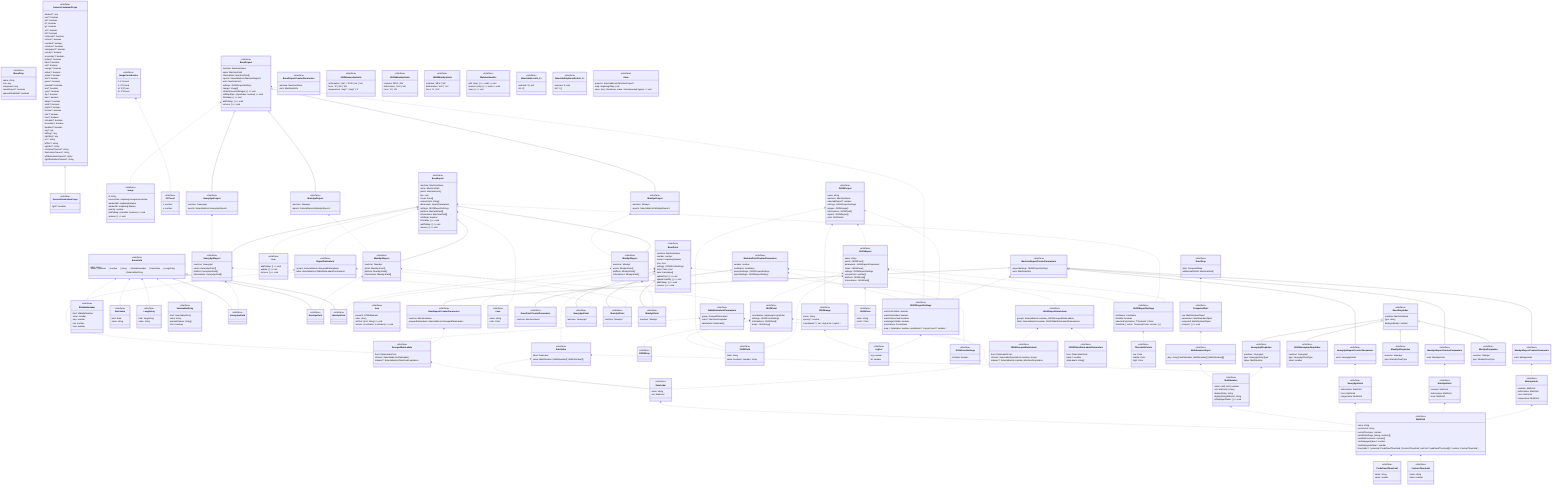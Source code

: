 classDiagram
class MenuProp {
  <<interface>>
  name: string
  icon: any
  component: any
  needsReport?: boolean
  openedOnMobile?: boolean
}



class GenericContainerProps {
  <<interface>>
  element?: any
  xxxl?: boolean
  xxl?: boolean
  xl?: boolean
  lg?: boolean
  sm?: boolean
  full?: boolean
  horizontal?: boolean
  vertical?: boolean
  rounded?: boolean
  colorless?: boolean
  transparent?: boolean
  primary?: boolean
  secondary?: boolean
  tertiary?: boolean
  black?: boolean
  red?: boolean
  orange?: boolean
  amber?: boolean
  yellow?: boolean
  lime?: boolean
  green?: boolean
  emerald?: boolean
  teal?: boolean
  cyan?: boolean
  sky?: boolean
  blue?: boolean
  indigo?: boolean
  violet?: boolean
  purple?: boolean
  fuchsia?: boolean
  pink?: boolean
  rose?: boolean
  clickable?: boolean
  focusable?: boolean
  disabled?: boolean
  svg?: any
  leftSvg?: any
  rightSvg?: any
  src?: string
  leftSrc?: string
  rightSrc?: string
  containerClasses?: string
  illustrationClasses?: string
  leftIllustrationClasses?: string
  rightIllustrationClasses?: string
}



class GenericIllustrationProps {
  <<interface>>
  right?: boolean
}

GenericContainerProps <|-- GenericIllustrationProps

class MathNumberObject {
  <<interface>>
  [key: string]: MathNumber | MathNumber[] | MathNumber[][]
}
MathNumberObject <.. MathNumber


class ComputedData {
  <<interface>>
  raw: MathNumberObject
  parameters: MathNumberObject
  computed: MathNumberObject
  compute: #40;#41; =#62; void
}
ComputedData <.. MathNumberObject


class DataLabel {
  <<interface>>
  name: string
  unit: MathUnit
}
DataLabel <.. MathUnit


class DataValue {
  <<interface>>
  label: DataLabel
  value: MathNumber | MathNumber[] | MathNumber[][]
}
DataValue <.. DataLabel
DataValue <.. MathNumber


class BaseDrop {
  <<interface>>
  data: ComputedData
  additionnalFields: MachineField[]
}
BaseDrop <.. ComputedData


class JSONDrop {
  <<interface>>

}



class BaseField {
  <<interface>>
  label: string
  value: | boolean     | number     | string     | SlidableNumber     | DateValue     | LongString     | SelectableString
}
BaseField <.. SlidableNumber
BaseField <.. DateValue
BaseField <.. LongString
BaseField <.. SelectableString


class JSONField {
  <<interface>>
  label: string
  value: boolean | number | string
}



class SlidableNumber {
  <<interface>>
  kind: 'slidableNumber'
  value: number
  step: number
  min: number
  max: number
}



class DateValue {
  <<interface>>
  kind: 'date'
  value: string
}



class LongString {
  <<interface>>
  kind: 'longString'
  value: string
}



class SelectableString {
  <<interface>>
  kind: 'selectableString'
  value: string
  possibleValues: string[]
  strict: boolean
}



class HeavydynField {
  <<interface>>

}

BaseField <|-- HeavydynField

class MaxidynField {
  <<interface>>

}

BaseField <|-- MaxidynField

class MinidynField {
  <<interface>>

}

BaseField <|-- MinidynField

class Icon {
  <<interface>>
  element: HTMLElement
  color: string
  setText: #40;text: string#41; =#62; void
  setIcon: #40;iconName: IconName#41; =#62; void
}



class Image {
  <<interface>>
  id: string
  sourceData: mapboxgl.ImageSourceRaw
  markerNW: mapboxgl.Marker
  markerSE: mapboxgl.Marker
  opacity: number
  addToMap: #40;isVisible: boolean#41; =#62; void
  remove: #40;#41; =#62; void
}



class JSONImage {
  <<interface>>
  name: string
  opacity?: number
  coordinates?: #123;     nw: LngLat     se: LngLat   #125;
}
JSONImage <.. LngLat


class ImageCoordinates {
  <<interface>>
  tl: XYCoord
  tr: XYCoord
  bl: XYCoord
  br: XYCoord
}
ImageCoordinates <.. XYCoord


class Line {
  <<interface>>
  addToMap: #40;#41; =#62; void
  update: #40;#41; =#62; void
  remove: #40;#41; =#62; void
}



class MathNumber {
  <<interface>>
  value: math.Unit | number
  unit: MathUnit | string
  displayString: string
  displayStringWithUnit: string
  toDisplayedValue: #40;#41; =#62; void
}
MathNumber <.. MathUnit


class MathUnit {
  <<interface>>
  name: string
  currentUnit: string
  currentPrecision: number
  possibleSettings: [string, number][]
  possiblePrecisions: number[]
  minDisplayedValue?: number
  maxDisplayedValue?: number
  thresholds?: #123;     selected: PredefinedThreshold | CustomThreshold | null     list: PredefinedThreshold[]     // custom: CustomThreshold   #125;
}
MathUnit <.. PredefinedThreshold
MathUnit <.. CustomThreshold


class BasePoint {
  <<interface>>
  machine: MachineName
  number: number
  marker: mapboxgl.Marker
  icon: Icon
  settings: JSONPointSettings
  zone: Zone | null
  data: DataValue[]
  updateText: #40;#41; =#62; void
  updateVisibility: #40;#41; =#62; void
  addToMap: #40;#41; =#62; void
  remove: #40;#41; =#62; void
}
BasePoint <.. Icon
BasePoint <.. JSONPointSettings
BasePoint <.. Zone
BasePoint <.. DataValue


class BasePointCreatorParameters {
  <<interface>>
  machine: MachineName
}

MachinePointCreatorParameters <|-- BasePointCreatorParameters

class JSONPoint {
  <<interface>>
  coordinates: mapboxgl.LngLatLike
  settings: JSONPointSettings
  informations: JSONField[]
  drops: JSONDrop[]
}
JSONPoint <.. JSONPointSettings
JSONPoint <.. JSONField
JSONPoint <.. JSONDrop


class JSONPointSettings {
  <<interface>>
  isVisible: boolean
}



class HeavydynPoint {
  <<interface>>
  machine: 'Heavydyn'
}

BasePoint <|-- HeavydynPoint

class MaxidynPoint {
  <<interface>>
  machine: 'Maxidyn'
}

BasePoint <|-- MaxidynPoint

class MinidynPoint {
  <<interface>>
  machine: 'Minidyn'
}

BasePoint <|-- MinidynPoint

class MachinePointCreatorParameters {
  <<interface>>
  number: number
  iconName: IconName
  projectSettings: JSONProjectSettings
  reportSettings: JSONReportSettings
}
MachinePointCreatorParameters <.. JSONProjectSettings
MachinePointCreatorParameters <.. JSONReportSettings


class BaseProject {
  <<interface>>
  machine: MachineName
  name: MachineField
  informations: MachineField[]
  reports: SelectableList#60;MachineReport#62;
  units: MachineUnits
  settings: JSONProjectSettings
  images: Image[]
  refreshLinesAndImages: #40;#41; =#62; void
  setMapStyle: #40;styleIndex: number#41; =#62; void
  fitOnMap: #40;#41; =#62; void
  addToMap: #40;#41; =#62; void
  remove: #40;#41; =#62; void
}
BaseProject <.. JSONProjectSettings
BaseProject <.. Image


class BaseProjectCreatorParameters {
  <<interface>>
  machine: MachineName
  units: MachineUnits
}



class JSONProject {
  <<interface>>
  name: string
  machine: MachineName
  selectedReport?: number
  settings: JSONProjectSettings
  images: JSONImage[]
  informations: JSONField[]
  reports: JSONReport[]
  units: JSONUnits
}
JSONProject <.. JSONProjectSettings
JSONProject <.. JSONImage
JSONProject <.. JSONField
JSONProject <.. JSONReport


class JSONProjectSettings {
  <<interface>>
  arePointsVisible: boolean
  arePointsLinked: boolean
  arePointsLocked: boolean
  areImagesVisible: boolean
  pointsState: PointsState
  map: #123;     styleIndex: number     coordinates?: LngLat     zoom?: number   #125;
}
JSONProjectSettings <.. LngLat


class HeavydynProject {
  <<interface>>
  machine: 'Heavydyn'
  reports: SelectableList#60;HeavydynReport#62;
}
HeavydynProject <.. HeavydynReport
BaseProject <|-- HeavydynProject

class HeavydynUnits {
  <<interface>>
  deformation: MathUnit
  force: MathUnit
  temperature: MathUnit
}
HeavydynUnits <.. MathUnit


class JSONHeavydynUnits {
  <<interface>>
  deformation: 'mm' | '1/100 mm' | 'um'
  force: 'N' | 'kN' | 'lbs'
  temperature: 'degC' | 'degF' | 'K'
}



class MaxidynProject {
  <<interface>>
  machine: 'Maxidyn'
  reports: SelectableList#60;MaxidynReport#62;
}
MaxidynProject <.. MaxidynReport
BaseProject <|-- MaxidynProject

class MaxidynUnits {
  <<interface>>
  modulus: MathUnit
  deformation: MathUnit
  force: MathUnit
}
MaxidynUnits <.. MathUnit


class JSONMaxidynUnits {
  <<interface>>
  modulus: 'MPa' | 'kN'
  deformation: 'mm' | 'um'
  force: 'N' | 'kN'
}



class MinidynProject {
  <<interface>>
  machine: 'Minidyn'
  reports: SelectableList#60;MinidynReport#62;
}
MinidynProject <.. MinidynReport
BaseProject <|-- MinidynProject

class MinidynUnits {
  <<interface>>
  modulus: MathUnit
  deformation: MathUnit
  force: MathUnit
  temperature: MathUnit
}
MinidynUnits <.. MathUnit


class JSONMinidynUnits {
  <<interface>>
  modulus: 'MPa' | 'kN'
  deformation: 'mm' | 'um'
  force: 'N' | 'kN'
}



class BaseReport {
  <<interface>>
  machine: MachineName
  name: MachineField
  points: MachinePoint[]
  line: Line
  zones: Zone[]
  screenshots: string[]
  dataLabels: ReportDataLabels
  settings: JSONReportSettings
  platform: MachineField[]
  informations: MachineField[]
  isOnMap: boolean
  fitOnMap: #40;#41; =#62; void
  addToMap: #40;#41; =#62; void
  remove: #40;#41; =#62; void
}
BaseReport <.. Line
BaseReport <.. Zone
BaseReport <.. ReportDataLabels
BaseReport <.. JSONReportSettings


class ReportDataLabels {
  <<interface>>
  groups: SelectableList#60;GroupedDataLabels#62;
  table: SelectableList#60;TableDataLabelsParameters#62;
}
ReportDataLabels <.. GroupedDataLabels
ReportDataLabels <.. TableDataLabelsParameters


class GroupedDataLabels {
  <<interface>>
  from: DataLabelsFrom
  choices: SelectableList#60;DataLabel#62;
  indexes?: SelectableList#60;MachineDropIndex#62;
}
GroupedDataLabels <.. DataLabel


class TableDataLabelsParameters {
  <<interface>>
  group: GroupedDataLabels
  index?: MachineDropIndex
  dataLabels: DataLabel[]
}
TableDataLabelsParameters <.. GroupedDataLabels
TableDataLabelsParameters <.. DataLabel


class BaseReportCreatorParameters {
  <<interface>>
  machine: MachineName
  groupedDataLabels: SelectableList#60;GroupedDataLabels#62;
}
BaseReportCreatorParameters <.. GroupedDataLabels
MachineReportCreatorParameters <|-- BaseReportCreatorParameters

class JSONReport {
  <<interface>>
  name: string
  points: JSONPoint[]
  dataLabels: JSONReportDataLabels
  zones: JSONZone[]
  settings: JSONReportSettings
  screenshots: number[]
  platform: JSONField[]
  informations: JSONField[]
}
JSONReport <.. JSONPoint
JSONReport <.. JSONReportDataLabels
JSONReport <.. JSONZone
JSONReport <.. JSONReportSettings
JSONReport <.. JSONField


class JSONReportDataLabels {
  <<interface>>
  groups: SelectableList#60;number, JSONGroupedDataLabels#62;
  table: SelectableList#60;number, JSONTableDataLabelsParameters#62;
}
JSONReportDataLabels <.. JSONGroupedDataLabels
JSONReportDataLabels <.. JSONTableDataLabelsParameters


class JSONGroupedDataLabels {
  <<interface>>
  from: DataLabelsFrom
  choices: SelectableOptionalList#60;number, string#62;
  indexes?: SelectableList#60;number, MachineDropIndex#62;
}



class JSONTableDataLabelsParameters {
  <<interface>>
  from: DataLabelsFrom
  index?: number
  dataLabels: string[]
}



class JSONReportSettings {
  <<interface>>
  iconName: IconName
  isVisible: boolean
  selectedColorization: 'Threshold' | 'Zone'
  threshold: #123;     colors: ThresholdColors     custom: #123;#125;   #125;
}
JSONReportSettings <.. ThresholdColors


class ThresholdColors {
  <<interface>>
  low: Color
  middle: Color
  high: Color
}



class BaseDropIndex {
  <<interface>>
  machine: MachineName
  type: string
  displayedIndex: number
}



class HeavydynReport {
  <<interface>>
  machine: 'Heavydyn'
  points: HeavydynPoint[]
  platform: HeavydynField[]
  informations: HeavydynField[]
}
HeavydynReport <.. HeavydynPoint
HeavydynReport <.. HeavydynField
BaseReport <|-- HeavydynReport

class HeavydynReportCreatorParameters {
  <<interface>>
  units: HeavydynUnits
}
HeavydynReportCreatorParameters <.. HeavydynUnits
MachineReportCreatorParameters <|-- HeavydynReportCreatorParameters

class HeavydynDropIndex {
  <<interface>>
  machine: 'Heavydyn'
  type: HeavydynDropType
  value: MathNumber
}
HeavydynDropIndex <.. MathNumber
BaseDropIndex <|-- HeavydynDropIndex

class JSONHeavydynDropIndex {
  <<interface>>
  machine: 'Heavydyn'
  type: HeavydynDropType
  value: number
}

BaseDropIndex <|-- JSONHeavydynDropIndex

class MaxidynReport {
  <<interface>>
  machine: 'Maxidyn'
  points: MaxidynPoint[]
  platform: MaxidynField[]
  informations: MaxidynField[]
}
MaxidynReport <.. MaxidynPoint
MaxidynReport <.. MaxidynField
BaseReport <|-- MaxidynReport

class MaxidynReportCreatorParameters {
  <<interface>>
  units: MaxidynUnits
}
MaxidynReportCreatorParameters <.. MaxidynUnits
MachineReportCreatorParameters <|-- MaxidynReportCreatorParameters

class MaxidynDropIndex {
  <<interface>>
  machine: 'Maxidyn'
  type: MaxidynDropType
}

BaseDropIndex <|-- MaxidynDropIndex

class MinidynReport {
  <<interface>>
  machine: 'Minidyn'
  points: MinidynPoint[]
  platform: MinidynField[]
  informations: MinidynField[]
}
MinidynReport <.. MinidynPoint
MinidynReport <.. MinidynField
BaseReport <|-- MinidynReport

class MinidynReportCreatorParameters {
  <<interface>>
  units: MinidynUnits
}
MinidynReportCreatorParameters <.. MinidynUnits
MachineReportCreatorParameters <|-- MinidynReportCreatorParameters

class MinidynDropIndex {
  <<interface>>
  machine: 'Minidyn'
  type: MinidynDropType
}

BaseDropIndex <|-- MinidynDropIndex

class MachineReportCreatorParameters {
  <<interface>>
  projectSettings: JSONProjectSettings
  units: MachineUnits
}
MachineReportCreatorParameters <.. JSONProjectSettings


class CustomThreshold {
  <<interface>>
  name: string
  value: number
}



class PredefinedThreshold {
  <<interface>>
  name: string
  value: number
}



class WatcherHandler {
  <<interface>>
  add: #40;stop: #40;#41; =#62; void#41; =#62; void
  remove: #40;stop: #40;#41; =#62; void#41; =#62; void
  clean: #40;#41; =#62; void
}



class Zone {
  <<interface>>
  name: string
  color: Color
}



class JSONZone {
  <<interface>>
  name: string
  color?: Color
}



class LngLat {
  <<interface>>
  lng: number
  lat: number
}



class XYCoord {
  <<interface>>
  x: number
  y: number
}



class SelectableList~S, L~ {
  <<interface>>
  selected: S | null
  list: L[]
}



class SelectableOptionalList~S, L~ {
  <<interface>>
  selected: S | null
  list?: L[]
}



class Store {
  <<interface>>
  projects: SelectableList#60;MachineProject#62;
  map: mapboxgl.Map | null
  save: #40;key: StoreKeys, value: StoreSaveableTypes#41; =#62; void
}